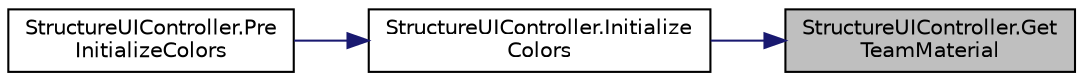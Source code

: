 digraph "StructureUIController.GetTeamMaterial"
{
 // INTERACTIVE_SVG=YES
 // LATEX_PDF_SIZE
  bgcolor="transparent";
  edge [fontname="Helvetica",fontsize="10",labelfontname="Helvetica",labelfontsize="10"];
  node [fontname="Helvetica",fontsize="10",shape=record];
  rankdir="RL";
  Node1 [label="StructureUIController.Get\lTeamMaterial",height=0.2,width=0.4,color="black", fillcolor="grey75", style="filled", fontcolor="black",tooltip=" "];
  Node1 -> Node2 [dir="back",color="midnightblue",fontsize="10",style="solid",fontname="Helvetica"];
  Node2 [label="StructureUIController.Initialize\lColors",height=0.2,width=0.4,color="black",URL="$class_structure_u_i_controller.html#ad491648142deb4740cbe79382a713f33",tooltip=" "];
  Node2 -> Node3 [dir="back",color="midnightblue",fontsize="10",style="solid",fontname="Helvetica"];
  Node3 [label="StructureUIController.Pre\lInitializeColors",height=0.2,width=0.4,color="black",URL="$class_structure_u_i_controller.html#a908b4e1272b87043c5ba601517f0c1d9",tooltip=" "];
}
